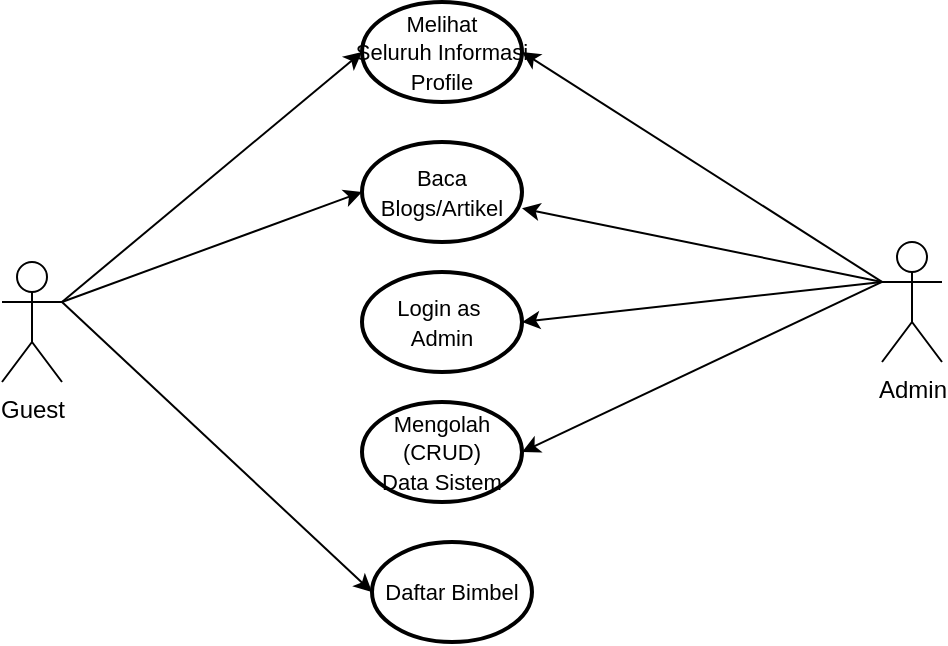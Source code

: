 <mxfile version="24.6.4" type="github">
  <diagram name="Page-1" id="PRafLe8bgVeTUJUW9HHk">
    <mxGraphModel dx="849" dy="531" grid="1" gridSize="10" guides="1" tooltips="1" connect="1" arrows="1" fold="1" page="1" pageScale="1" pageWidth="850" pageHeight="1100" math="0" shadow="0">
      <root>
        <mxCell id="0" />
        <mxCell id="1" parent="0" />
        <mxCell id="eS-4gp80YIAjnc0CWzjl-1" value="Guest" style="shape=umlActor;verticalLabelPosition=bottom;verticalAlign=top;html=1;outlineConnect=0;" vertex="1" parent="1">
          <mxGeometry x="160" y="270" width="30" height="60" as="geometry" />
        </mxCell>
        <mxCell id="eS-4gp80YIAjnc0CWzjl-2" value="Admin" style="shape=umlActor;verticalLabelPosition=bottom;verticalAlign=top;html=1;outlineConnect=0;" vertex="1" parent="1">
          <mxGeometry x="600" y="260" width="30" height="60" as="geometry" />
        </mxCell>
        <mxCell id="eS-4gp80YIAjnc0CWzjl-3" value="&lt;font style=&quot;font-size: 11px;&quot;&gt;Melihat Seluruh&amp;nbsp;&lt;/font&gt;&lt;span style=&quot;font-size: 11px; background-color: initial;&quot;&gt;Informasi Profile&lt;/span&gt;" style="strokeWidth=2;html=1;shape=mxgraph.flowchart.start_1;whiteSpace=wrap;" vertex="1" parent="1">
          <mxGeometry x="340" y="140" width="80" height="50" as="geometry" />
        </mxCell>
        <mxCell id="eS-4gp80YIAjnc0CWzjl-6" value="" style="endArrow=classic;html=1;rounded=0;entryX=0;entryY=0.5;entryDx=0;entryDy=0;entryPerimeter=0;exitX=1;exitY=0.333;exitDx=0;exitDy=0;exitPerimeter=0;" edge="1" parent="1" source="eS-4gp80YIAjnc0CWzjl-1" target="eS-4gp80YIAjnc0CWzjl-3">
          <mxGeometry width="50" height="50" relative="1" as="geometry">
            <mxPoint x="200" y="300" as="sourcePoint" />
            <mxPoint x="350" y="230" as="targetPoint" />
          </mxGeometry>
        </mxCell>
        <mxCell id="eS-4gp80YIAjnc0CWzjl-7" value="&lt;span style=&quot;font-size: 11px;&quot;&gt;Daftar Bimbel&lt;/span&gt;" style="strokeWidth=2;html=1;shape=mxgraph.flowchart.start_1;whiteSpace=wrap;" vertex="1" parent="1">
          <mxGeometry x="345" y="410" width="80" height="50" as="geometry" />
        </mxCell>
        <mxCell id="eS-4gp80YIAjnc0CWzjl-10" value="" style="endArrow=classic;html=1;rounded=0;entryX=0;entryY=0.5;entryDx=0;entryDy=0;entryPerimeter=0;exitX=1;exitY=0.333;exitDx=0;exitDy=0;exitPerimeter=0;" edge="1" parent="1" source="eS-4gp80YIAjnc0CWzjl-1" target="eS-4gp80YIAjnc0CWzjl-7">
          <mxGeometry width="50" height="50" relative="1" as="geometry">
            <mxPoint x="200" y="300" as="sourcePoint" />
            <mxPoint x="360" y="240" as="targetPoint" />
          </mxGeometry>
        </mxCell>
        <mxCell id="eS-4gp80YIAjnc0CWzjl-11" value="&lt;span style=&quot;font-size: 11px;&quot;&gt;Baca Blogs/Artikel&lt;/span&gt;" style="strokeWidth=2;html=1;shape=mxgraph.flowchart.start_1;whiteSpace=wrap;" vertex="1" parent="1">
          <mxGeometry x="340" y="210" width="80" height="50" as="geometry" />
        </mxCell>
        <mxCell id="eS-4gp80YIAjnc0CWzjl-12" value="" style="endArrow=classic;html=1;rounded=0;entryX=0;entryY=0.5;entryDx=0;entryDy=0;entryPerimeter=0;exitX=1;exitY=0.333;exitDx=0;exitDy=0;exitPerimeter=0;" edge="1" parent="1" source="eS-4gp80YIAjnc0CWzjl-1" target="eS-4gp80YIAjnc0CWzjl-11">
          <mxGeometry width="50" height="50" relative="1" as="geometry">
            <mxPoint x="200" y="300" as="sourcePoint" />
            <mxPoint x="355" y="270" as="targetPoint" />
          </mxGeometry>
        </mxCell>
        <mxCell id="eS-4gp80YIAjnc0CWzjl-14" value="" style="endArrow=classic;html=1;rounded=0;exitX=0;exitY=0.333;exitDx=0;exitDy=0;exitPerimeter=0;entryX=1;entryY=0.5;entryDx=0;entryDy=0;entryPerimeter=0;" edge="1" parent="1" source="eS-4gp80YIAjnc0CWzjl-2" target="eS-4gp80YIAjnc0CWzjl-3">
          <mxGeometry width="50" height="50" relative="1" as="geometry">
            <mxPoint x="510" y="300" as="sourcePoint" />
            <mxPoint x="560" y="250" as="targetPoint" />
          </mxGeometry>
        </mxCell>
        <mxCell id="eS-4gp80YIAjnc0CWzjl-15" value="" style="endArrow=classic;html=1;rounded=0;exitX=0;exitY=0.333;exitDx=0;exitDy=0;exitPerimeter=0;" edge="1" parent="1" source="eS-4gp80YIAjnc0CWzjl-2" target="eS-4gp80YIAjnc0CWzjl-11">
          <mxGeometry width="50" height="50" relative="1" as="geometry">
            <mxPoint x="605" y="347.5" as="sourcePoint" />
            <mxPoint x="425" y="232.5" as="targetPoint" />
          </mxGeometry>
        </mxCell>
        <mxCell id="eS-4gp80YIAjnc0CWzjl-16" value="&lt;span style=&quot;font-size: 11px;&quot;&gt;Mengolah (CRUD)&lt;/span&gt;&lt;div&gt;&lt;span style=&quot;font-size: 11px;&quot;&gt;Data Sistem&lt;/span&gt;&lt;/div&gt;" style="strokeWidth=2;html=1;shape=mxgraph.flowchart.start_1;whiteSpace=wrap;" vertex="1" parent="1">
          <mxGeometry x="340" y="340" width="80" height="50" as="geometry" />
        </mxCell>
        <mxCell id="eS-4gp80YIAjnc0CWzjl-18" value="" style="endArrow=classic;html=1;rounded=0;exitX=0;exitY=0.333;exitDx=0;exitDy=0;exitPerimeter=0;entryX=1;entryY=0.5;entryDx=0;entryDy=0;entryPerimeter=0;" edge="1" parent="1" source="eS-4gp80YIAjnc0CWzjl-2" target="eS-4gp80YIAjnc0CWzjl-16">
          <mxGeometry width="50" height="50" relative="1" as="geometry">
            <mxPoint x="610" y="290" as="sourcePoint" />
            <mxPoint x="430" y="253" as="targetPoint" />
          </mxGeometry>
        </mxCell>
        <mxCell id="eS-4gp80YIAjnc0CWzjl-19" value="&lt;span style=&quot;font-size: 11px;&quot;&gt;Login as&amp;nbsp;&lt;/span&gt;&lt;div&gt;&lt;span style=&quot;font-size: 11px;&quot;&gt;Admin&lt;/span&gt;&lt;/div&gt;" style="strokeWidth=2;html=1;shape=mxgraph.flowchart.start_1;whiteSpace=wrap;" vertex="1" parent="1">
          <mxGeometry x="340" y="275" width="80" height="50" as="geometry" />
        </mxCell>
        <mxCell id="eS-4gp80YIAjnc0CWzjl-20" value="" style="endArrow=classic;html=1;rounded=0;entryX=1;entryY=0.5;entryDx=0;entryDy=0;entryPerimeter=0;exitX=0;exitY=0.333;exitDx=0;exitDy=0;exitPerimeter=0;" edge="1" parent="1" source="eS-4gp80YIAjnc0CWzjl-2" target="eS-4gp80YIAjnc0CWzjl-19">
          <mxGeometry width="50" height="50" relative="1" as="geometry">
            <mxPoint x="600" y="290" as="sourcePoint" />
            <mxPoint x="430" y="253" as="targetPoint" />
          </mxGeometry>
        </mxCell>
      </root>
    </mxGraphModel>
  </diagram>
</mxfile>
